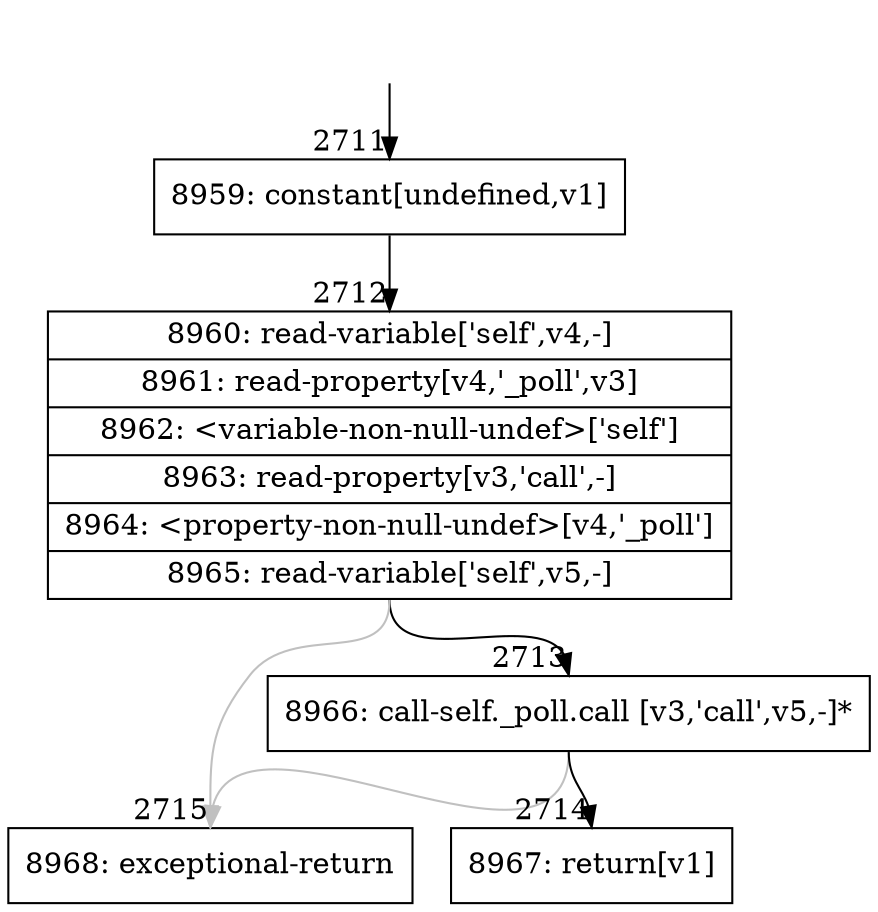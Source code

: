 digraph {
rankdir="TD"
BB_entry138[shape=none,label=""];
BB_entry138 -> BB2711 [tailport=s, headport=n, headlabel="    2711"]
BB2711 [shape=record label="{8959: constant[undefined,v1]}" ] 
BB2711 -> BB2712 [tailport=s, headport=n, headlabel="      2712"]
BB2712 [shape=record label="{8960: read-variable['self',v4,-]|8961: read-property[v4,'_poll',v3]|8962: \<variable-non-null-undef\>['self']|8963: read-property[v3,'call',-]|8964: \<property-non-null-undef\>[v4,'_poll']|8965: read-variable['self',v5,-]}" ] 
BB2712 -> BB2713 [tailport=s, headport=n, headlabel="      2713"]
BB2712 -> BB2715 [tailport=s, headport=n, color=gray, headlabel="      2715"]
BB2713 [shape=record label="{8966: call-self._poll.call [v3,'call',v5,-]*}" ] 
BB2713 -> BB2714 [tailport=s, headport=n, headlabel="      2714"]
BB2713 -> BB2715 [tailport=s, headport=n, color=gray]
BB2714 [shape=record label="{8967: return[v1]}" ] 
BB2715 [shape=record label="{8968: exceptional-return}" ] 
//#$~ 4796
}

